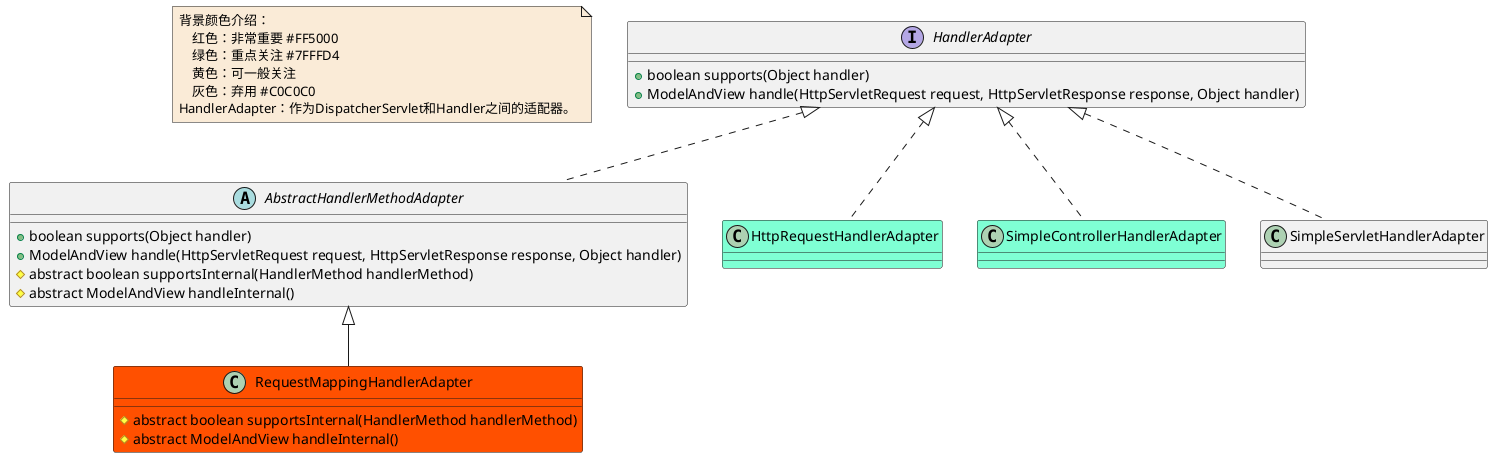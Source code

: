 @startuml

note  as N1 #FAEBD7
    背景颜色介绍：
        红色：非常重要 #FF5000
        绿色：重点关注 #7FFFD4
        黄色：可一般关注
        灰色：弃用 #C0C0C0
    HandlerAdapter：作为DispatcherServlet和Handler之间的适配器。
end note

interface HandlerAdapter
HandlerAdapter : +boolean supports(Object handler)
HandlerAdapter : +ModelAndView handle(HttpServletRequest request, HttpServletResponse response, Object handler)
abstract class AbstractHandlerMethodAdapter
AbstractHandlerMethodAdapter : +boolean supports(Object handler)
AbstractHandlerMethodAdapter : +ModelAndView handle(HttpServletRequest request, HttpServletResponse response, Object handler)
AbstractHandlerMethodAdapter : #abstract boolean supportsInternal(HandlerMethod handlerMethod)
AbstractHandlerMethodAdapter : #abstract ModelAndView handleInternal()
class HttpRequestHandlerAdapter #7FFFD4
class RequestMappingHandlerAdapter #FF5000
RequestMappingHandlerAdapter : #abstract boolean supportsInternal(HandlerMethod handlerMethod)
RequestMappingHandlerAdapter : #abstract ModelAndView handleInternal()
class SimpleControllerHandlerAdapter #7FFFD4
class SimpleServletHandlerAdapter



AbstractHandlerMethodAdapter <|-- RequestMappingHandlerAdapter

HandlerAdapter <|.. AbstractHandlerMethodAdapter
HandlerAdapter <|.. HttpRequestHandlerAdapter
HandlerAdapter <|.. SimpleControllerHandlerAdapter
HandlerAdapter <|.. SimpleServletHandlerAdapter


@enduml